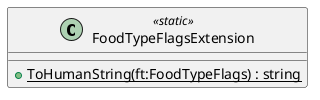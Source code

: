 @startuml
class FoodTypeFlagsExtension <<static>> {
    + {static} ToHumanString(ft:FoodTypeFlags) : string
}
@enduml

